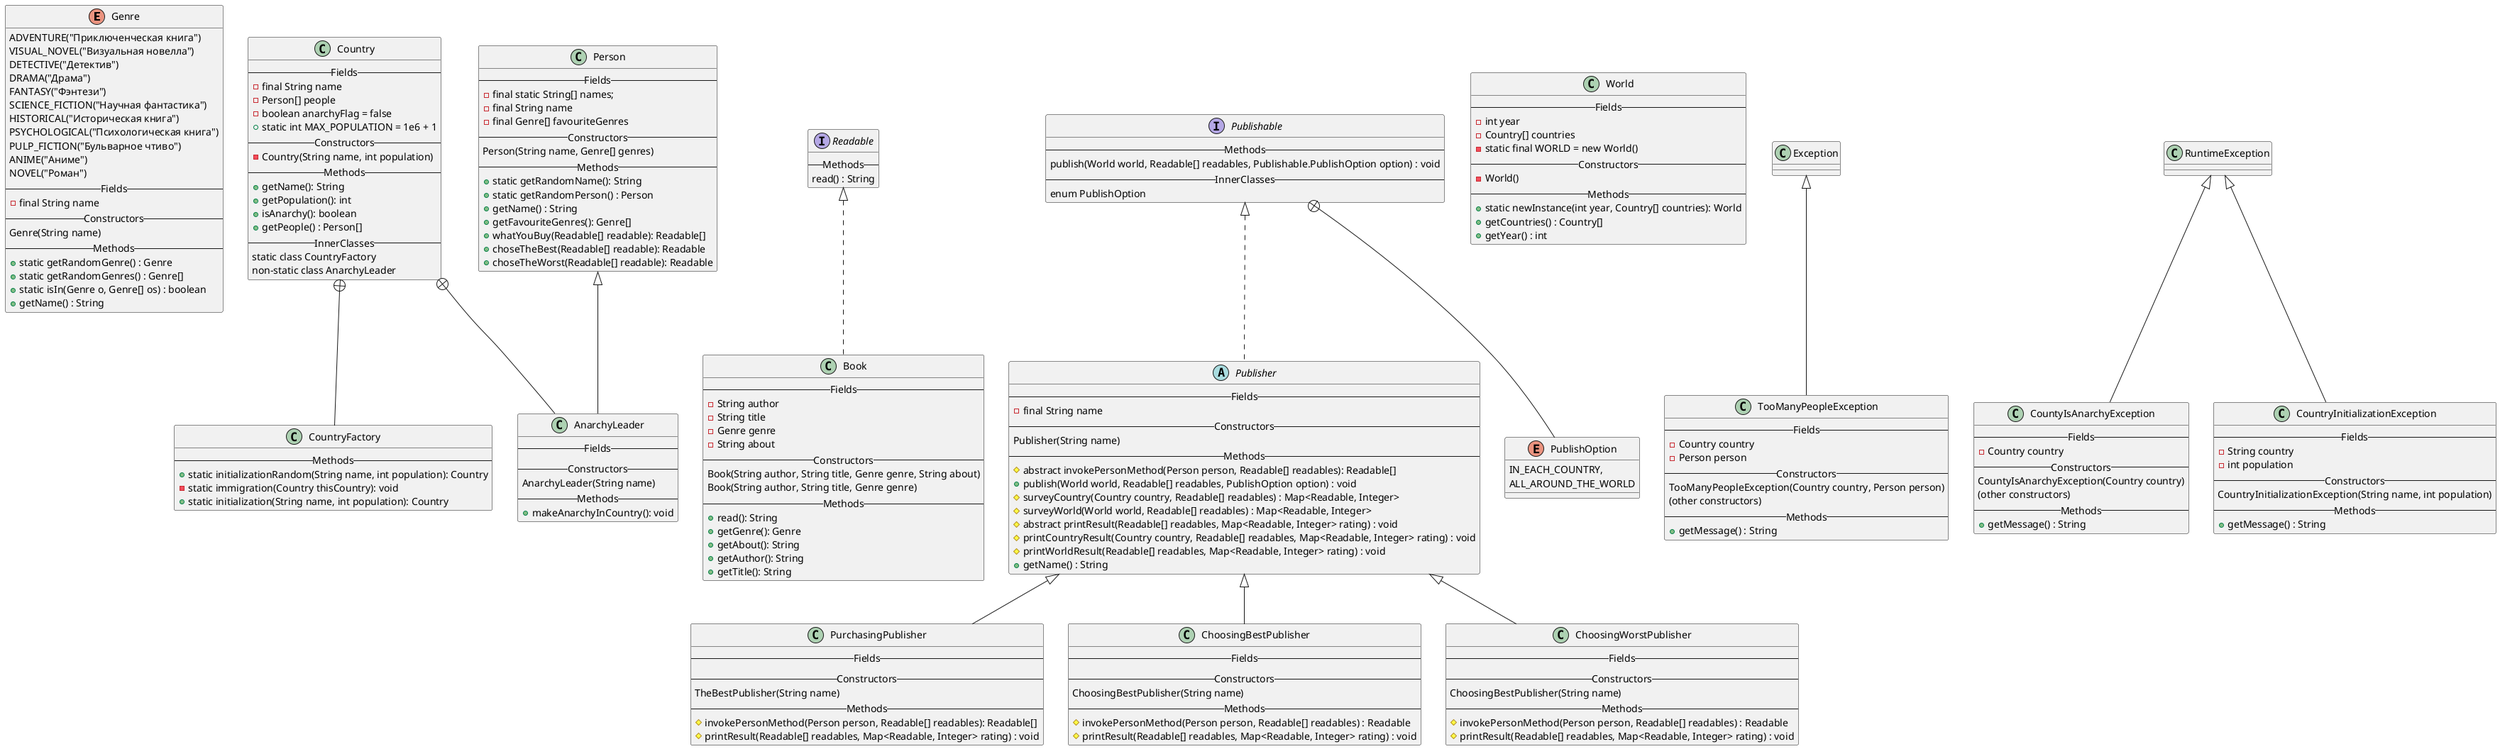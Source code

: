 @startuml
'Текст задания:
'
'Издательская компания «Эксмо» совместно с Hoff представила данные по
'книжным предпочтениям россиян в 2021 году: абсолютным лидером продаж
'стали книги (издание и переиздание) Михаила Лабковского «Хочу и буду»,
'сообщили в пресс-службе.
'
'Книги психолога лидировали по продажам по всей стране: за год было
'продано более 129 тыс. экземпляров первого издания и 34,5 тыс. второго.
'
'На втором месте по популярности у покупателей детектив «Внутри убийцы»
'израильского писателя Майка Омера (более 92 тыс. экземпляров) про
'криминального психолога-женщину, расследующую череду жестоких
'преступлений. Тройку лидеров продаж замыкает роман «Transhumanism inc.»
'Виктора Пелевина — новинка российского автора разошлась в количестве 71
'тыс. экземпляров.

'skinparam classAttributeIconSize 0

enum Genre {
ADVENTURE("Приключенческая книга")
VISUAL_NOVEL("Визуальная новелла")
DETECTIVE("Детектив")
DRAMA("Драма")
FANTASY("Фэнтези")
SCIENCE_FICTION("Научная фантастика")
HISTORICAL("Историческая книга")
PSYCHOLOGICAL("Психологическая книга")
PULP_FICTION("Бульварное чтиво")
ANIME("Аниме")
NOVEL("Роман")
--Fields--
- final String name
--Constructors--
Genre(String name)
--Methods--
+ static getRandomGenre() : Genre
+ static getRandomGenres() : Genre[]
+ static isIn(Genre o, Genre[] os) : boolean
+ getName() : String
}


class Country{
--Fields--
- final String name
- Person[] people
- boolean anarchyFlag = false
+ static int MAX_POPULATION = 1e6 + 1
--Constructors--
- Country(String name, int population)
--Methods--
+ getName(): String
+ getPopulation(): int
+ isAnarchy(): boolean
+ getPeople() : Person[]
--InnerClasses--
static class CountryFactory
non-static class AnarchyLeader
}


class CountryFactory {
--Methods--
+ static initializationRandom(String name, int population): Country
- static immigration(Country thisCountry): void
+ static initialization(String name, int population): Country
}

class AnarchyLeader extends Person {
--Fields--
--Constructors--
AnarchyLeader(String name)
--Methods--
+ makeAnarchyInCountry(): void
}

Country +-- CountryFactory
Country +-- AnarchyLeader


interface Readable {
--Methods--
'this method will return info about readable
'so TheBestLab4.Book.read() should return String with author, title, genre, about fields
read() : String
}


class Book implements Readable {
--Fields--
- String author
- String title
- Genre genre
- String about
--Constructors--
Book(String author, String title, Genre genre, String about)
Book(String author, String title, Genre genre)
--Methods--
+ read(): String
+ getGenre(): Genre
+ getAbout(): String
+ getAuthor(): String
+ getTitle(): String
}


class Person {
--Fields--
- final static String[] names;
- final String name
- final Genre[] favouriteGenres
--Constructors--
Person(String name, Genre[] genres)
--Methods--
+ static getRandomName(): String
+ static getRandomPerson() : Person
+ getName() : String
+ getFavouriteGenres(): Genre[]
+ whatYouBuy(Readable[] readable): Readable[]
+ choseTheBest(Readable[] readable): Readable
+ choseTheWorst(Readable[] readable): Readable
}


abstract class Publisher implements Publishable {
--Fields--
- final String name
--Constructors--
Publisher(String name)
--Methods--
# abstract invokePersonMethod(Person person, Readable[] readables): Readable[]
+ publish(World world, Readable[] readables, PublishOption option) : void
# surveyCountry(Country country, Readable[] readables) : Map<Readable, Integer>
# surveyWorld(World world, Readable[] readables) : Map<Readable, Integer>
# abstract printResult(Readable[] readables, Map<Readable, Integer> rating) : void
# printCountryResult(Country country, Readable[] readables, Map<Readable, Integer> rating) : void
# printWorldResult(Readable[] readables, Map<Readable, Integer> rating) : void
+ getName() : String
}


interface Publishable {
--Methods--
publish(World world, Readable[] readables, Publishable.PublishOption option) : void
--InnerClasses--
enum PublishOption
}


enum PublishOption {
IN_EACH_COUNTRY,
ALL_AROUND_THE_WORLD
}

Publishable +-- PublishOption


'publisher, which invokes whatYouBuy
class PurchasingPublisher extends Publisher {
--Fields--
--Constructors--
TheBestPublisher(String name)
--Methods--
# invokePersonMethod(Person person, Readable[] readables): Readable[]
# printResult(Readable[] readables, Map<Readable, Integer> rating) : void
}



'publisher which invokes choseBest method
class ChoosingBestPublisher extends Publisher {
--Fields--
--Constructors--
ChoosingBestPublisher(String name)
--Methods--
# invokePersonMethod(Person person, Readable[] readables) : Readable
# printResult(Readable[] readables, Map<Readable, Integer> rating) : void
}


'publisher which invokes choseWorst method
class ChoosingWorstPublisher extends Publisher {
--Fields--
--Constructors--
ChoosingBestPublisher(String name)
--Methods--
# invokePersonMethod(Person person, Readable[] readables) : Readable
# printResult(Readable[] readables, Map<Readable, Integer> rating) : void
}


class World {
--Fields--
- int year
- Country[] countries
- static final WORLD = new World()
--Constructors--
- World()
--Methods--
+ static newInstance(int year, Country[] countries): World
+ getCountries() : Country[]
+ getYear() : int
}


class TooManyPeopleException extends Exception {
'there may be overpopulation in country
--Fields--
- Country country
- Person person
--Constructors--
TooManyPeopleException(Country country, Person person)
(other constructors)
--Methods--
+ getMessage() : String
}


class CountyIsAnarchyException extends RuntimeException {
'County can't return People[] if anarchy
--Fields--
- Country country
--Constructors--
CountyIsAnarchyException(Country country)
(other constructors)
--Methods--
+ getMessage() : String
}


class CountryInitializationException extends RuntimeException {
'Country can't set People[] if user gives wrong length of People[]
--Fields--
- String country
- int population
--Constructors--
CountryInitializationException(String name, int population)
--Methods--
+ getMessage() : String
}

@enduml
